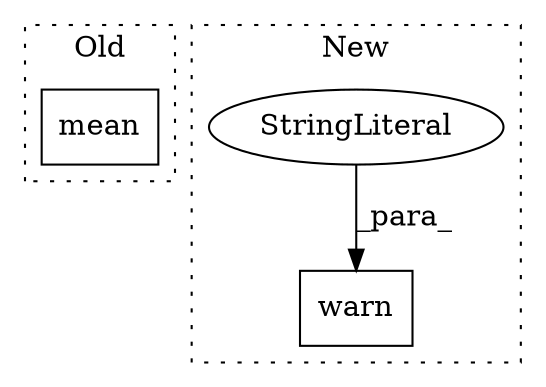 digraph G {
subgraph cluster0 {
1 [label="mean" a="32" s="2326,2332" l="5,1" shape="box"];
label = "Old";
style="dotted";
}
subgraph cluster1 {
2 [label="warn" a="32" s="2552,2807" l="5,1" shape="box"];
3 [label="StringLiteral" a="45" s="2557" l="227" shape="ellipse"];
label = "New";
style="dotted";
}
3 -> 2 [label="_para_"];
}